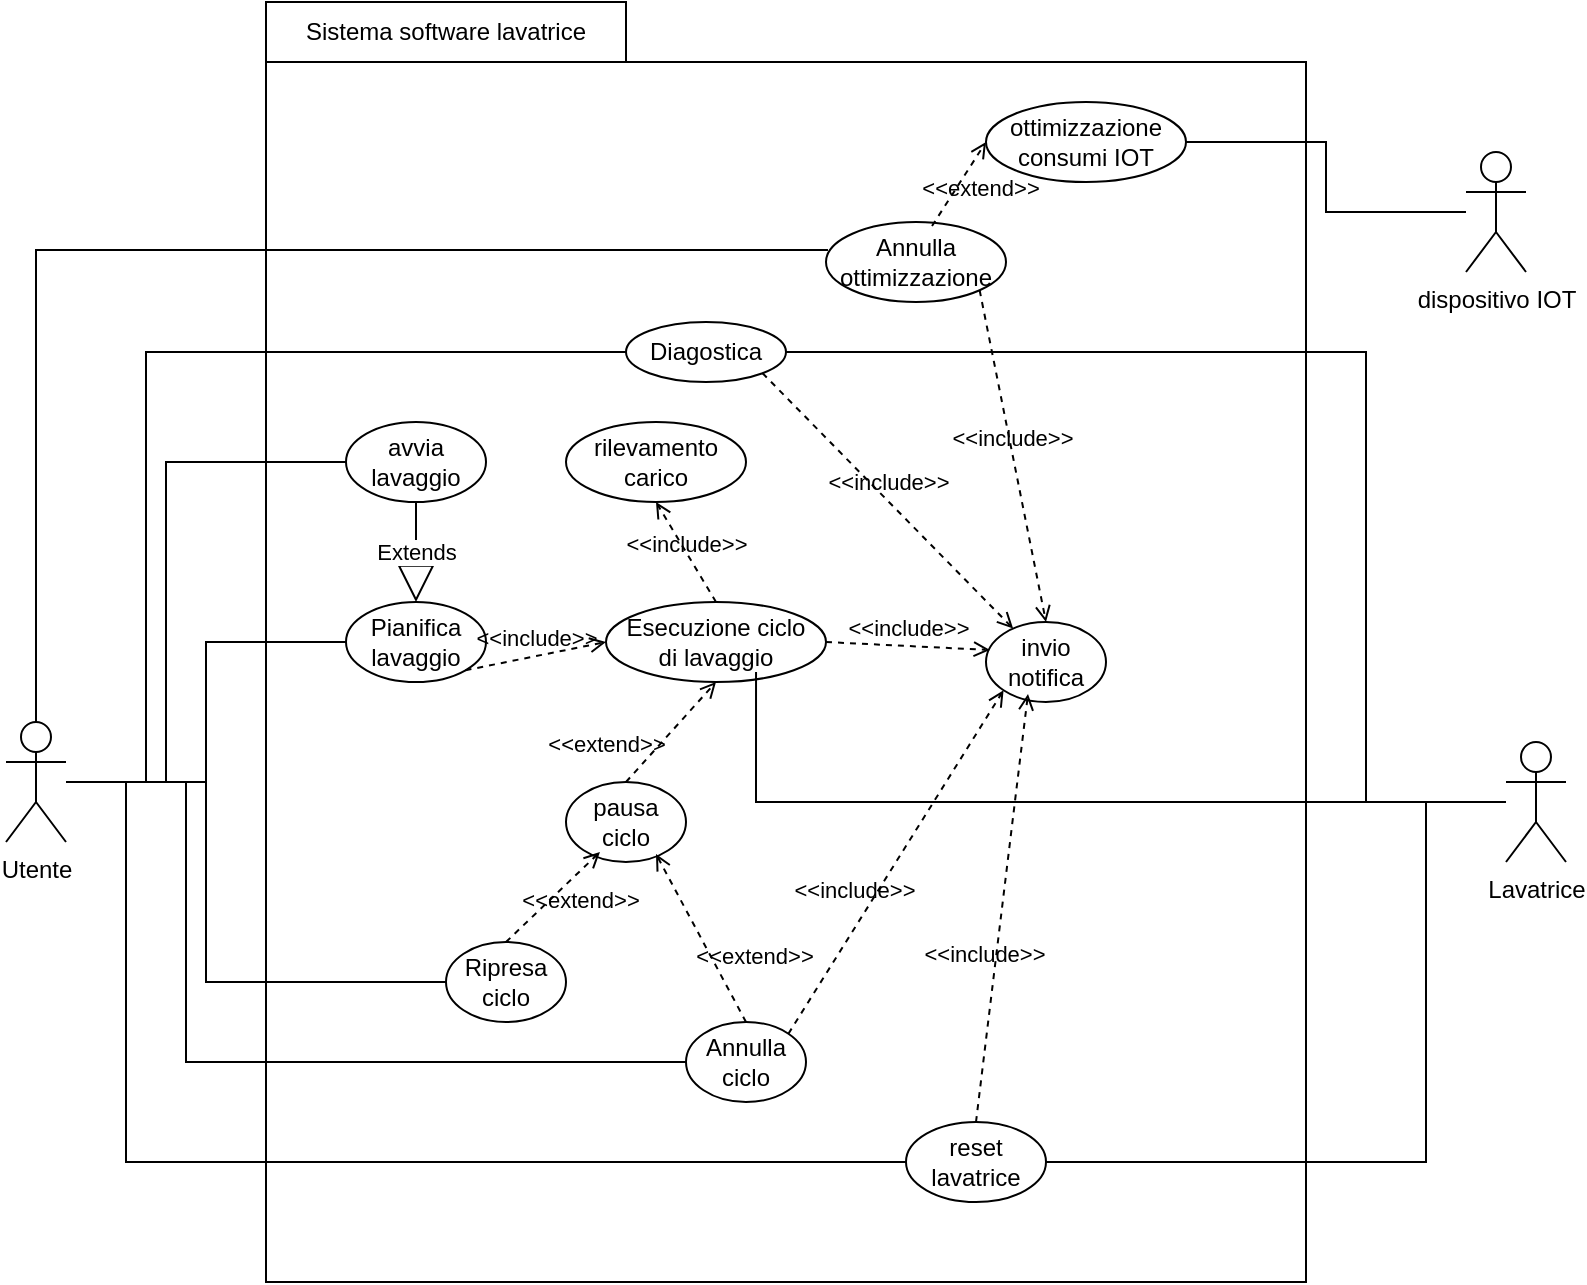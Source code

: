 <mxfile version="28.2.5">
  <diagram id="3ASJPIp1OIIGTgRLSXF7" name="Page-1">
    <mxGraphModel dx="1333" dy="766" grid="1" gridSize="10" guides="1" tooltips="1" connect="1" arrows="1" fold="1" page="1" pageScale="1" pageWidth="850" pageHeight="1100" math="0" shadow="0">
      <root>
        <mxCell id="0" />
        <mxCell id="1" parent="0" />
        <mxCell id="fIBpYFftQTEMIQeS8-oc-3" value="" style="rounded=0;whiteSpace=wrap;html=1;" parent="1" vertex="1">
          <mxGeometry x="170" y="190" width="520" height="610" as="geometry" />
        </mxCell>
        <mxCell id="fIBpYFftQTEMIQeS8-oc-4" value="Sistema software lavatrice" style="rounded=0;whiteSpace=wrap;html=1;" parent="1" vertex="1">
          <mxGeometry x="170" y="160" width="180" height="30" as="geometry" />
        </mxCell>
        <mxCell id="fIBpYFftQTEMIQeS8-oc-6" value="&lt;div&gt;Esecuzione ciclo&lt;/div&gt;&lt;div&gt;di lavaggio&lt;/div&gt;" style="ellipse;whiteSpace=wrap;html=1;" parent="1" vertex="1">
          <mxGeometry x="340" y="460" width="110" height="40" as="geometry" />
        </mxCell>
        <mxCell id="fIBpYFftQTEMIQeS8-oc-7" value="&lt;div&gt;pausa&lt;/div&gt;&lt;div&gt;ciclo&lt;/div&gt;" style="ellipse;whiteSpace=wrap;html=1;" parent="1" vertex="1">
          <mxGeometry x="320" y="550" width="60" height="40" as="geometry" />
        </mxCell>
        <mxCell id="fIBpYFftQTEMIQeS8-oc-8" value="&amp;lt;&amp;lt;extend&amp;gt;&amp;gt;" style="html=1;verticalAlign=bottom;labelBackgroundColor=none;endArrow=open;endFill=0;dashed=1;rounded=0;exitX=0.5;exitY=0;exitDx=0;exitDy=0;entryX=0.5;entryY=1;entryDx=0;entryDy=0;" parent="1" source="fIBpYFftQTEMIQeS8-oc-7" target="fIBpYFftQTEMIQeS8-oc-6" edge="1">
          <mxGeometry x="-0.978" y="14" width="160" relative="1" as="geometry">
            <mxPoint x="490" y="460" as="sourcePoint" />
            <mxPoint x="650" y="460" as="targetPoint" />
            <mxPoint as="offset" />
          </mxGeometry>
        </mxCell>
        <mxCell id="fIBpYFftQTEMIQeS8-oc-9" value="Ripresa&lt;div&gt;ciclo&lt;/div&gt;" style="ellipse;whiteSpace=wrap;html=1;" parent="1" vertex="1">
          <mxGeometry x="260" y="630" width="60" height="40" as="geometry" />
        </mxCell>
        <mxCell id="fIBpYFftQTEMIQeS8-oc-10" value="&amp;lt;&amp;lt;extend&amp;gt;&amp;gt;" style="html=1;verticalAlign=bottom;labelBackgroundColor=none;endArrow=open;endFill=0;dashed=1;rounded=0;exitX=0.5;exitY=0;exitDx=0;exitDy=0;entryX=0.283;entryY=0.875;entryDx=0;entryDy=0;entryPerimeter=0;" parent="1" source="fIBpYFftQTEMIQeS8-oc-9" target="fIBpYFftQTEMIQeS8-oc-7" edge="1">
          <mxGeometry x="0.061" y="-17" width="160" relative="1" as="geometry">
            <mxPoint x="430" y="560" as="sourcePoint" />
            <mxPoint x="332" y="591" as="targetPoint" />
            <mxPoint as="offset" />
          </mxGeometry>
        </mxCell>
        <mxCell id="fIBpYFftQTEMIQeS8-oc-11" value="&lt;div&gt;Annulla&lt;/div&gt;&lt;div&gt;ciclo&lt;/div&gt;" style="ellipse;whiteSpace=wrap;html=1;" parent="1" vertex="1">
          <mxGeometry x="380" y="670" width="60" height="40" as="geometry" />
        </mxCell>
        <mxCell id="fIBpYFftQTEMIQeS8-oc-12" value="&amp;lt;&amp;lt;extend&amp;gt;&amp;gt;" style="html=1;verticalAlign=bottom;labelBackgroundColor=none;endArrow=open;endFill=0;dashed=1;rounded=0;exitX=0.5;exitY=0;exitDx=0;exitDy=0;entryX=0.75;entryY=0.9;entryDx=0;entryDy=0;entryPerimeter=0;" parent="1" source="fIBpYFftQTEMIQeS8-oc-11" target="fIBpYFftQTEMIQeS8-oc-7" edge="1">
          <mxGeometry x="-0.6" y="-15" width="160" relative="1" as="geometry">
            <mxPoint x="596.98" y="552" as="sourcePoint" />
            <mxPoint x="350" y="610" as="targetPoint" />
            <mxPoint as="offset" />
          </mxGeometry>
        </mxCell>
        <mxCell id="fIBpYFftQTEMIQeS8-oc-38" style="edgeStyle=orthogonalEdgeStyle;rounded=0;orthogonalLoop=1;jettySize=auto;html=1;entryX=0;entryY=0.5;entryDx=0;entryDy=0;endArrow=none;endFill=0;" parent="1" source="fIBpYFftQTEMIQeS8-oc-17" target="fIBpYFftQTEMIQeS8-oc-31" edge="1">
          <mxGeometry relative="1" as="geometry">
            <Array as="points">
              <mxPoint x="140" y="550" />
              <mxPoint x="140" y="480" />
            </Array>
          </mxGeometry>
        </mxCell>
        <mxCell id="fIBpYFftQTEMIQeS8-oc-39" style="edgeStyle=orthogonalEdgeStyle;rounded=0;orthogonalLoop=1;jettySize=auto;html=1;entryX=0;entryY=0.5;entryDx=0;entryDy=0;endArrow=none;endFill=0;" parent="1" source="fIBpYFftQTEMIQeS8-oc-17" target="fIBpYFftQTEMIQeS8-oc-32" edge="1">
          <mxGeometry relative="1" as="geometry">
            <Array as="points">
              <mxPoint x="120" y="550" />
              <mxPoint x="120" y="390" />
            </Array>
          </mxGeometry>
        </mxCell>
        <mxCell id="fIBpYFftQTEMIQeS8-oc-40" style="edgeStyle=orthogonalEdgeStyle;rounded=0;orthogonalLoop=1;jettySize=auto;html=1;entryX=0;entryY=0.5;entryDx=0;entryDy=0;endArrow=none;endFill=0;" parent="1" source="fIBpYFftQTEMIQeS8-oc-17" target="fIBpYFftQTEMIQeS8-oc-11" edge="1">
          <mxGeometry relative="1" as="geometry">
            <Array as="points">
              <mxPoint x="130" y="550" />
              <mxPoint x="130" y="690" />
              <mxPoint x="380" y="690" />
            </Array>
          </mxGeometry>
        </mxCell>
        <mxCell id="fIBpYFftQTEMIQeS8-oc-42" style="edgeStyle=orthogonalEdgeStyle;rounded=0;orthogonalLoop=1;jettySize=auto;html=1;entryX=0;entryY=0.5;entryDx=0;entryDy=0;endArrow=none;endFill=0;" parent="1" source="fIBpYFftQTEMIQeS8-oc-17" target="fIBpYFftQTEMIQeS8-oc-9" edge="1">
          <mxGeometry relative="1" as="geometry">
            <Array as="points">
              <mxPoint x="140" y="550" />
              <mxPoint x="140" y="650" />
            </Array>
          </mxGeometry>
        </mxCell>
        <mxCell id="fIBpYFftQTEMIQeS8-oc-50" style="edgeStyle=orthogonalEdgeStyle;rounded=0;orthogonalLoop=1;jettySize=auto;html=1;entryX=0;entryY=0.5;entryDx=0;entryDy=0;endArrow=none;endFill=0;" parent="1" source="fIBpYFftQTEMIQeS8-oc-17" target="fIBpYFftQTEMIQeS8-oc-46" edge="1">
          <mxGeometry relative="1" as="geometry">
            <Array as="points">
              <mxPoint x="110" y="550" />
              <mxPoint x="110" y="335" />
            </Array>
          </mxGeometry>
        </mxCell>
        <mxCell id="fIBpYFftQTEMIQeS8-oc-68" style="edgeStyle=orthogonalEdgeStyle;rounded=0;orthogonalLoop=1;jettySize=auto;html=1;entryX=0;entryY=0.5;entryDx=0;entryDy=0;endArrow=none;endFill=0;" parent="1" source="fIBpYFftQTEMIQeS8-oc-17" target="fIBpYFftQTEMIQeS8-oc-67" edge="1">
          <mxGeometry relative="1" as="geometry">
            <Array as="points">
              <mxPoint x="100" y="550" />
              <mxPoint x="100" y="740" />
            </Array>
          </mxGeometry>
        </mxCell>
        <mxCell id="fIBpYFftQTEMIQeS8-oc-17" value="Utente" style="shape=umlActor;verticalLabelPosition=bottom;verticalAlign=top;html=1;" parent="1" vertex="1">
          <mxGeometry x="40" y="520" width="30" height="60" as="geometry" />
        </mxCell>
        <mxCell id="fIBpYFftQTEMIQeS8-oc-25" value="invio notifica" style="ellipse;whiteSpace=wrap;html=1;" parent="1" vertex="1">
          <mxGeometry x="530" y="470" width="60" height="40" as="geometry" />
        </mxCell>
        <mxCell id="fIBpYFftQTEMIQeS8-oc-26" value="&amp;lt;&amp;lt;include&amp;gt;&amp;gt;" style="html=1;verticalAlign=bottom;labelBackgroundColor=none;endArrow=open;endFill=0;dashed=1;rounded=0;exitX=1;exitY=0.5;exitDx=0;exitDy=0;entryX=0.033;entryY=0.35;entryDx=0;entryDy=0;entryPerimeter=0;" parent="1" source="fIBpYFftQTEMIQeS8-oc-6" target="fIBpYFftQTEMIQeS8-oc-25" edge="1">
          <mxGeometry width="160" relative="1" as="geometry">
            <mxPoint x="460" y="510" as="sourcePoint" />
            <mxPoint x="505" y="552" as="targetPoint" />
          </mxGeometry>
        </mxCell>
        <mxCell id="fIBpYFftQTEMIQeS8-oc-29" value="&amp;lt;&amp;lt;include&amp;gt;&amp;gt;" style="html=1;verticalAlign=bottom;labelBackgroundColor=none;endArrow=open;endFill=0;dashed=1;rounded=0;exitX=1;exitY=0;exitDx=0;exitDy=0;entryX=0;entryY=1;entryDx=0;entryDy=0;" parent="1" source="fIBpYFftQTEMIQeS8-oc-11" target="fIBpYFftQTEMIQeS8-oc-25" edge="1">
          <mxGeometry x="-0.306" y="5" width="160" relative="1" as="geometry">
            <mxPoint x="510" y="606" as="sourcePoint" />
            <mxPoint x="539" y="550" as="targetPoint" />
            <mxPoint as="offset" />
          </mxGeometry>
        </mxCell>
        <mxCell id="fIBpYFftQTEMIQeS8-oc-31" value="&lt;div&gt;Pianifica&lt;/div&gt;&lt;div&gt;lavaggio&lt;/div&gt;" style="ellipse;whiteSpace=wrap;html=1;" parent="1" vertex="1">
          <mxGeometry x="210" y="460" width="70" height="40" as="geometry" />
        </mxCell>
        <mxCell id="fIBpYFftQTEMIQeS8-oc-32" value="avvia&lt;div&gt;lavaggio&lt;/div&gt;" style="ellipse;whiteSpace=wrap;html=1;" parent="1" vertex="1">
          <mxGeometry x="210" y="370" width="70" height="40" as="geometry" />
        </mxCell>
        <mxCell id="fIBpYFftQTEMIQeS8-oc-33" value="Extends" style="endArrow=block;endSize=16;endFill=0;html=1;rounded=0;entryX=0.5;entryY=0;entryDx=0;entryDy=0;exitX=0.5;exitY=1;exitDx=0;exitDy=0;" parent="1" source="fIBpYFftQTEMIQeS8-oc-32" target="fIBpYFftQTEMIQeS8-oc-31" edge="1">
          <mxGeometry width="160" relative="1" as="geometry">
            <mxPoint x="490" y="520" as="sourcePoint" />
            <mxPoint x="650" y="520" as="targetPoint" />
          </mxGeometry>
        </mxCell>
        <mxCell id="fIBpYFftQTEMIQeS8-oc-34" value="&amp;lt;&amp;lt;include&amp;gt;&amp;gt;" style="html=1;verticalAlign=bottom;labelBackgroundColor=none;endArrow=open;endFill=0;dashed=1;rounded=0;exitX=1;exitY=1;exitDx=0;exitDy=0;entryX=0;entryY=0.5;entryDx=0;entryDy=0;" parent="1" source="fIBpYFftQTEMIQeS8-oc-31" target="fIBpYFftQTEMIQeS8-oc-6" edge="1">
          <mxGeometry width="160" relative="1" as="geometry">
            <mxPoint x="510" y="560" as="sourcePoint" />
            <mxPoint x="420" y="580" as="targetPoint" />
          </mxGeometry>
        </mxCell>
        <mxCell id="fIBpYFftQTEMIQeS8-oc-46" value="Diagostica" style="ellipse;whiteSpace=wrap;html=1;" parent="1" vertex="1">
          <mxGeometry x="350" y="320" width="80" height="30" as="geometry" />
        </mxCell>
        <mxCell id="fIBpYFftQTEMIQeS8-oc-49" value="&amp;lt;&amp;lt;include&amp;gt;&amp;gt;" style="html=1;verticalAlign=bottom;labelBackgroundColor=none;endArrow=open;endFill=0;dashed=1;rounded=0;exitX=1;exitY=1;exitDx=0;exitDy=0;" parent="1" source="fIBpYFftQTEMIQeS8-oc-46" target="fIBpYFftQTEMIQeS8-oc-25" edge="1">
          <mxGeometry width="160" relative="1" as="geometry">
            <mxPoint x="430" y="410" as="sourcePoint" />
            <mxPoint x="513" y="556" as="targetPoint" />
          </mxGeometry>
        </mxCell>
        <mxCell id="fIBpYFftQTEMIQeS8-oc-51" value="&lt;div&gt;rilevamento&lt;/div&gt;&lt;div&gt;carico&lt;/div&gt;" style="ellipse;whiteSpace=wrap;html=1;" parent="1" vertex="1">
          <mxGeometry x="320" y="370" width="90" height="40" as="geometry" />
        </mxCell>
        <mxCell id="fIBpYFftQTEMIQeS8-oc-66" style="edgeStyle=orthogonalEdgeStyle;rounded=0;orthogonalLoop=1;jettySize=auto;html=1;entryX=1;entryY=0.5;entryDx=0;entryDy=0;endArrow=none;endFill=0;" parent="1" source="fIBpYFftQTEMIQeS8-oc-53" target="fIBpYFftQTEMIQeS8-oc-46" edge="1">
          <mxGeometry relative="1" as="geometry">
            <Array as="points">
              <mxPoint x="720" y="560" />
              <mxPoint x="720" y="335" />
            </Array>
          </mxGeometry>
        </mxCell>
        <mxCell id="fIBpYFftQTEMIQeS8-oc-70" style="edgeStyle=orthogonalEdgeStyle;rounded=0;orthogonalLoop=1;jettySize=auto;html=1;entryX=1;entryY=0.5;entryDx=0;entryDy=0;endArrow=none;endFill=0;" parent="1" source="fIBpYFftQTEMIQeS8-oc-53" target="fIBpYFftQTEMIQeS8-oc-67" edge="1">
          <mxGeometry relative="1" as="geometry">
            <Array as="points">
              <mxPoint x="750" y="560" />
              <mxPoint x="750" y="740" />
            </Array>
          </mxGeometry>
        </mxCell>
        <mxCell id="fIBpYFftQTEMIQeS8-oc-53" value="Lavatrice" style="shape=umlActor;verticalLabelPosition=bottom;verticalAlign=top;html=1;outlineConnect=0;" parent="1" vertex="1">
          <mxGeometry x="790" y="530" width="30" height="60" as="geometry" />
        </mxCell>
        <mxCell id="fIBpYFftQTEMIQeS8-oc-65" style="edgeStyle=orthogonalEdgeStyle;rounded=0;orthogonalLoop=1;jettySize=auto;html=1;entryX=0.682;entryY=0.875;entryDx=0;entryDy=0;entryPerimeter=0;endArrow=none;endFill=0;" parent="1" source="fIBpYFftQTEMIQeS8-oc-53" target="fIBpYFftQTEMIQeS8-oc-6" edge="1">
          <mxGeometry relative="1" as="geometry" />
        </mxCell>
        <mxCell id="fIBpYFftQTEMIQeS8-oc-67" value="&lt;div&gt;reset&lt;/div&gt;&lt;div&gt;lavatrice&lt;/div&gt;" style="ellipse;whiteSpace=wrap;html=1;" parent="1" vertex="1">
          <mxGeometry x="490" y="720" width="70" height="40" as="geometry" />
        </mxCell>
        <mxCell id="fIBpYFftQTEMIQeS8-oc-71" value="&amp;lt;&amp;lt;include&amp;gt;&amp;gt;" style="html=1;verticalAlign=bottom;labelBackgroundColor=none;endArrow=open;endFill=0;dashed=1;rounded=0;exitX=0.5;exitY=0;exitDx=0;exitDy=0;entryX=0.35;entryY=0.9;entryDx=0;entryDy=0;entryPerimeter=0;" parent="1" source="fIBpYFftQTEMIQeS8-oc-67" target="fIBpYFftQTEMIQeS8-oc-25" edge="1">
          <mxGeometry x="-0.306" y="5" width="160" relative="1" as="geometry">
            <mxPoint x="460" y="759" as="sourcePoint" />
            <mxPoint x="588" y="620" as="targetPoint" />
            <mxPoint as="offset" />
          </mxGeometry>
        </mxCell>
        <mxCell id="fIBpYFftQTEMIQeS8-oc-72" value="&lt;div&gt;ottimizzazione&lt;/div&gt;&lt;div&gt;consumi&amp;nbsp;IOT&lt;/div&gt;" style="ellipse;whiteSpace=wrap;html=1;" parent="1" vertex="1">
          <mxGeometry x="530" y="210" width="100" height="40" as="geometry" />
        </mxCell>
        <mxCell id="fIBpYFftQTEMIQeS8-oc-74" value="&lt;div&gt;Annulla&lt;/div&gt;ottimizzazione" style="ellipse;whiteSpace=wrap;html=1;" parent="1" vertex="1">
          <mxGeometry x="450" y="270" width="90" height="40" as="geometry" />
        </mxCell>
        <mxCell id="fIBpYFftQTEMIQeS8-oc-75" value="&amp;lt;&amp;lt;extend&amp;gt;&amp;gt;" style="html=1;verticalAlign=bottom;labelBackgroundColor=none;endArrow=open;endFill=0;dashed=1;rounded=0;exitX=0.589;exitY=0.05;exitDx=0;exitDy=0;entryX=0;entryY=0.5;entryDx=0;entryDy=0;exitPerimeter=0;" parent="1" source="fIBpYFftQTEMIQeS8-oc-74" target="fIBpYFftQTEMIQeS8-oc-72" edge="1">
          <mxGeometry x="-0.143" y="-15" width="160" relative="1" as="geometry">
            <mxPoint x="445" y="694" as="sourcePoint" />
            <mxPoint x="400" y="630" as="targetPoint" />
            <mxPoint as="offset" />
          </mxGeometry>
        </mxCell>
        <mxCell id="fIBpYFftQTEMIQeS8-oc-78" style="edgeStyle=orthogonalEdgeStyle;rounded=0;orthogonalLoop=1;jettySize=auto;html=1;entryX=1;entryY=0.5;entryDx=0;entryDy=0;endArrow=none;endFill=0;" parent="1" source="fIBpYFftQTEMIQeS8-oc-77" target="fIBpYFftQTEMIQeS8-oc-72" edge="1">
          <mxGeometry relative="1" as="geometry" />
        </mxCell>
        <mxCell id="fIBpYFftQTEMIQeS8-oc-77" value="dispositivo IOT" style="shape=umlActor;verticalLabelPosition=bottom;verticalAlign=top;html=1;outlineConnect=0;" parent="1" vertex="1">
          <mxGeometry x="770" y="235" width="30" height="60" as="geometry" />
        </mxCell>
        <mxCell id="fIBpYFftQTEMIQeS8-oc-79" value="&amp;lt;&amp;lt;include&amp;gt;&amp;gt;" style="html=1;verticalAlign=bottom;labelBackgroundColor=none;endArrow=open;endFill=0;dashed=1;rounded=0;exitX=1;exitY=1;exitDx=0;exitDy=0;entryX=0.5;entryY=0;entryDx=0;entryDy=0;" parent="1" source="fIBpYFftQTEMIQeS8-oc-74" target="fIBpYFftQTEMIQeS8-oc-25" edge="1">
          <mxGeometry width="160" relative="1" as="geometry">
            <mxPoint x="480" y="420" as="sourcePoint" />
            <mxPoint x="597" y="557" as="targetPoint" />
          </mxGeometry>
        </mxCell>
        <mxCell id="fIBpYFftQTEMIQeS8-oc-80" style="edgeStyle=orthogonalEdgeStyle;rounded=0;orthogonalLoop=1;jettySize=auto;html=1;entryX=0.011;entryY=0.35;entryDx=0;entryDy=0;entryPerimeter=0;endArrow=none;endFill=0;" parent="1" source="fIBpYFftQTEMIQeS8-oc-17" target="fIBpYFftQTEMIQeS8-oc-74" edge="1">
          <mxGeometry relative="1" as="geometry">
            <Array as="points">
              <mxPoint x="55" y="284" />
            </Array>
          </mxGeometry>
        </mxCell>
        <mxCell id="ptV9InI4uPRKC6a5T_Vf-1" value="&amp;lt;&amp;lt;include&amp;gt;&amp;gt;" style="html=1;verticalAlign=bottom;labelBackgroundColor=none;endArrow=open;endFill=0;dashed=1;rounded=0;exitX=0.5;exitY=0;exitDx=0;exitDy=0;entryX=0.5;entryY=1;entryDx=0;entryDy=0;" edge="1" parent="1" source="fIBpYFftQTEMIQeS8-oc-6" target="fIBpYFftQTEMIQeS8-oc-51">
          <mxGeometry x="-0.147" y="3" width="160" relative="1" as="geometry">
            <mxPoint x="480" y="480" as="sourcePoint" />
            <mxPoint x="562" y="484" as="targetPoint" />
            <mxPoint as="offset" />
          </mxGeometry>
        </mxCell>
      </root>
    </mxGraphModel>
  </diagram>
</mxfile>

